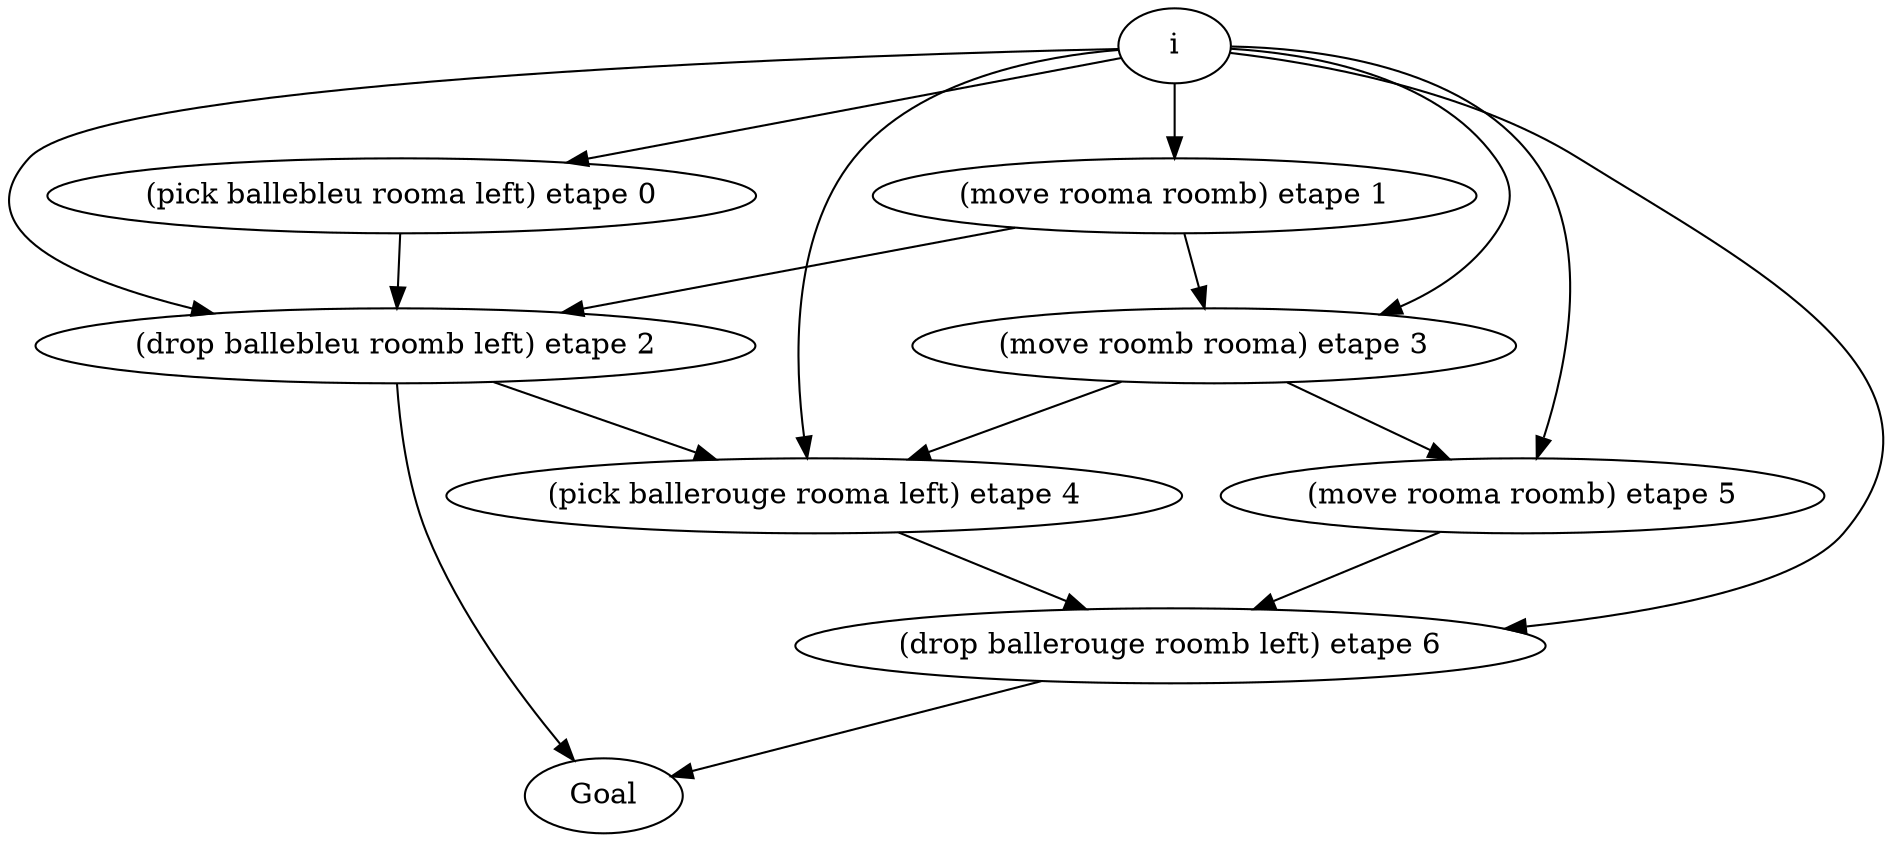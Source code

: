 digraph D { 
"(pick ballebleu rooma left) etape 0" -> "(drop ballebleu roomb left) etape 2";
"(move rooma roomb) etape 1" -> "(drop ballebleu roomb left) etape 2";
"(move rooma roomb) etape 1" -> "(move roomb rooma) etape 3";
"(drop ballebleu roomb left) etape 2" -> "(pick ballerouge rooma left) etape 4";
"(drop ballebleu roomb left) etape 2" -> " Goal ";
"(move roomb rooma) etape 3" -> "(pick ballerouge rooma left) etape 4";
"(move roomb rooma) etape 3" -> "(move rooma roomb) etape 5";
"(pick ballerouge rooma left) etape 4" -> "(drop ballerouge roomb left) etape 6";
"(move rooma roomb) etape 5" -> "(drop ballerouge roomb left) etape 6";
"(drop ballerouge roomb left) etape 6" -> " Goal ";
" i " -> "(pick ballebleu rooma left) etape 0";
" i " -> "(move rooma roomb) etape 1";
" i " -> "(drop ballebleu roomb left) etape 2";
" i " -> "(move roomb rooma) etape 3";
" i " -> "(pick ballerouge rooma left) etape 4";
" i " -> "(move rooma roomb) etape 5";
" i " -> "(drop ballerouge roomb left) etape 6";
} 